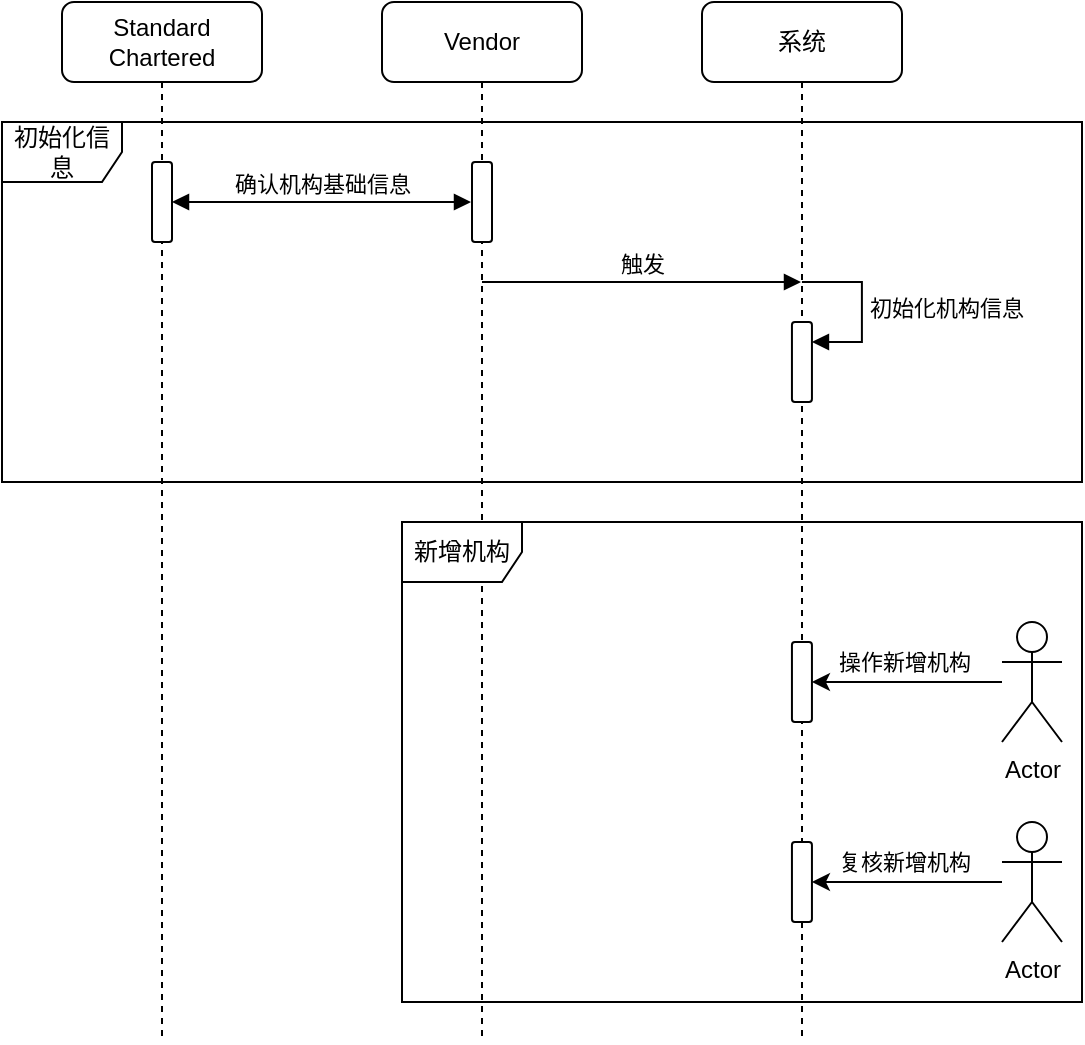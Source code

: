 <mxfile version="21.3.4" type="github">
  <diagram name="Page-1" id="2YBvvXClWsGukQMizWep">
    <mxGraphModel dx="989" dy="554" grid="1" gridSize="10" guides="1" tooltips="1" connect="1" arrows="1" fold="1" page="1" pageScale="1" pageWidth="850" pageHeight="1100" math="0" shadow="0">
      <root>
        <mxCell id="0" />
        <mxCell id="1" parent="0" />
        <mxCell id="HsPvvpVKl6wt8FLx81A3-1" value="Standard Chartered" style="shape=umlLifeline;perimeter=lifelinePerimeter;whiteSpace=wrap;html=1;container=1;dropTarget=0;collapsible=0;recursiveResize=0;outlineConnect=0;portConstraint=eastwest;newEdgeStyle={&quot;edgeStyle&quot;:&quot;elbowEdgeStyle&quot;,&quot;elbow&quot;:&quot;vertical&quot;,&quot;curved&quot;:0,&quot;rounded&quot;:0};rounded=1;" vertex="1" parent="1">
          <mxGeometry x="190" y="40" width="100" height="520" as="geometry" />
        </mxCell>
        <mxCell id="HsPvvpVKl6wt8FLx81A3-3" value="" style="html=1;points=[];perimeter=orthogonalPerimeter;outlineConnect=0;targetShapes=umlLifeline;portConstraint=eastwest;newEdgeStyle={&quot;edgeStyle&quot;:&quot;elbowEdgeStyle&quot;,&quot;elbow&quot;:&quot;vertical&quot;,&quot;curved&quot;:0,&quot;rounded&quot;:0};rounded=1;" vertex="1" parent="HsPvvpVKl6wt8FLx81A3-1">
          <mxGeometry x="45" y="80" width="10" height="40" as="geometry" />
        </mxCell>
        <mxCell id="HsPvvpVKl6wt8FLx81A3-2" value="Vendor" style="shape=umlLifeline;perimeter=lifelinePerimeter;whiteSpace=wrap;html=1;container=1;dropTarget=0;collapsible=0;recursiveResize=0;outlineConnect=0;portConstraint=eastwest;newEdgeStyle={&quot;edgeStyle&quot;:&quot;elbowEdgeStyle&quot;,&quot;elbow&quot;:&quot;vertical&quot;,&quot;curved&quot;:0,&quot;rounded&quot;:0};rounded=1;" vertex="1" parent="1">
          <mxGeometry x="350" y="40" width="100" height="520" as="geometry" />
        </mxCell>
        <mxCell id="HsPvvpVKl6wt8FLx81A3-4" value="" style="html=1;points=[];perimeter=orthogonalPerimeter;outlineConnect=0;targetShapes=umlLifeline;portConstraint=eastwest;newEdgeStyle={&quot;edgeStyle&quot;:&quot;elbowEdgeStyle&quot;,&quot;elbow&quot;:&quot;vertical&quot;,&quot;curved&quot;:0,&quot;rounded&quot;:0};rounded=1;" vertex="1" parent="HsPvvpVKl6wt8FLx81A3-2">
          <mxGeometry x="45" y="80" width="10" height="40" as="geometry" />
        </mxCell>
        <mxCell id="HsPvvpVKl6wt8FLx81A3-5" value="确认机构基础信息" style="html=1;verticalAlign=bottom;endArrow=block;edgeStyle=elbowEdgeStyle;elbow=vertical;curved=0;rounded=0;startArrow=block;startFill=1;" edge="1" parent="1">
          <mxGeometry width="80" relative="1" as="geometry">
            <mxPoint x="245" y="140" as="sourcePoint" />
            <mxPoint x="394.5" y="140" as="targetPoint" />
          </mxGeometry>
        </mxCell>
        <mxCell id="HsPvvpVKl6wt8FLx81A3-12" value="初始化信息" style="shape=umlFrame;whiteSpace=wrap;html=1;pointerEvents=0;rounded=1;" vertex="1" parent="1">
          <mxGeometry x="160" y="100" width="540" height="180" as="geometry" />
        </mxCell>
        <mxCell id="HsPvvpVKl6wt8FLx81A3-13" value="新增机构" style="shape=umlFrame;whiteSpace=wrap;html=1;pointerEvents=0;rounded=1;" vertex="1" parent="1">
          <mxGeometry x="360" y="300" width="340" height="240" as="geometry" />
        </mxCell>
        <mxCell id="HsPvvpVKl6wt8FLx81A3-19" value="系统" style="shape=umlLifeline;perimeter=lifelinePerimeter;whiteSpace=wrap;html=1;container=1;dropTarget=0;collapsible=0;recursiveResize=0;outlineConnect=0;portConstraint=eastwest;newEdgeStyle={&quot;edgeStyle&quot;:&quot;elbowEdgeStyle&quot;,&quot;elbow&quot;:&quot;vertical&quot;,&quot;curved&quot;:0,&quot;rounded&quot;:0};rounded=1;" vertex="1" parent="1">
          <mxGeometry x="510" y="40" width="100" height="520" as="geometry" />
        </mxCell>
        <mxCell id="HsPvvpVKl6wt8FLx81A3-9" value="" style="html=1;points=[];perimeter=orthogonalPerimeter;outlineConnect=0;targetShapes=umlLifeline;portConstraint=eastwest;newEdgeStyle={&quot;edgeStyle&quot;:&quot;elbowEdgeStyle&quot;,&quot;elbow&quot;:&quot;vertical&quot;,&quot;curved&quot;:0,&quot;rounded&quot;:0};rounded=1;" vertex="1" parent="HsPvvpVKl6wt8FLx81A3-19">
          <mxGeometry x="44.97" y="160" width="10" height="40" as="geometry" />
        </mxCell>
        <mxCell id="HsPvvpVKl6wt8FLx81A3-10" value="初始化机构信息" style="html=1;align=left;spacingLeft=2;endArrow=block;rounded=0;edgeStyle=orthogonalEdgeStyle;curved=0;rounded=0;" edge="1" target="HsPvvpVKl6wt8FLx81A3-9" parent="HsPvvpVKl6wt8FLx81A3-19">
          <mxGeometry relative="1" as="geometry">
            <mxPoint x="49.97" y="140" as="sourcePoint" />
            <Array as="points">
              <mxPoint x="79.97" y="170" />
            </Array>
          </mxGeometry>
        </mxCell>
        <mxCell id="HsPvvpVKl6wt8FLx81A3-14" value="" style="html=1;points=[];perimeter=orthogonalPerimeter;outlineConnect=0;targetShapes=umlLifeline;portConstraint=eastwest;newEdgeStyle={&quot;edgeStyle&quot;:&quot;elbowEdgeStyle&quot;,&quot;elbow&quot;:&quot;vertical&quot;,&quot;curved&quot;:0,&quot;rounded&quot;:0};rounded=1;" vertex="1" parent="HsPvvpVKl6wt8FLx81A3-19">
          <mxGeometry x="44.97" y="320" width="10" height="40" as="geometry" />
        </mxCell>
        <mxCell id="HsPvvpVKl6wt8FLx81A3-18" value="" style="html=1;points=[];perimeter=orthogonalPerimeter;outlineConnect=0;targetShapes=umlLifeline;portConstraint=eastwest;newEdgeStyle={&quot;edgeStyle&quot;:&quot;elbowEdgeStyle&quot;,&quot;elbow&quot;:&quot;vertical&quot;,&quot;curved&quot;:0,&quot;rounded&quot;:0};rounded=1;" vertex="1" parent="HsPvvpVKl6wt8FLx81A3-19">
          <mxGeometry x="44.97" y="420" width="10" height="40" as="geometry" />
        </mxCell>
        <mxCell id="HsPvvpVKl6wt8FLx81A3-23" value="触发" style="html=1;verticalAlign=bottom;endArrow=block;edgeStyle=elbowEdgeStyle;elbow=vertical;curved=0;rounded=0;" edge="1" parent="1" target="HsPvvpVKl6wt8FLx81A3-19">
          <mxGeometry width="80" relative="1" as="geometry">
            <mxPoint x="400" y="180" as="sourcePoint" />
            <mxPoint x="480" y="180" as="targetPoint" />
          </mxGeometry>
        </mxCell>
        <mxCell id="HsPvvpVKl6wt8FLx81A3-11" value="Actor" style="shape=umlActor;verticalLabelPosition=bottom;verticalAlign=top;html=1;rounded=1;" vertex="1" parent="1">
          <mxGeometry x="660" y="350" width="30" height="60" as="geometry" />
        </mxCell>
        <mxCell id="HsPvvpVKl6wt8FLx81A3-15" value="操作新增机构" style="edgeStyle=orthogonalEdgeStyle;rounded=1;orthogonalLoop=1;jettySize=auto;html=1;" edge="1" parent="1" source="HsPvvpVKl6wt8FLx81A3-11" target="HsPvvpVKl6wt8FLx81A3-14">
          <mxGeometry x="0.032" y="-10" relative="1" as="geometry">
            <mxPoint as="offset" />
          </mxGeometry>
        </mxCell>
        <mxCell id="HsPvvpVKl6wt8FLx81A3-17" value="Actor" style="shape=umlActor;verticalLabelPosition=bottom;verticalAlign=top;html=1;rounded=1;" vertex="1" parent="1">
          <mxGeometry x="660" y="450" width="30" height="60" as="geometry" />
        </mxCell>
        <mxCell id="HsPvvpVKl6wt8FLx81A3-16" value="复核新增机构" style="edgeStyle=orthogonalEdgeStyle;rounded=1;orthogonalLoop=1;jettySize=auto;html=1;" edge="1" parent="1" source="HsPvvpVKl6wt8FLx81A3-17" target="HsPvvpVKl6wt8FLx81A3-18">
          <mxGeometry x="0.032" y="-10" relative="1" as="geometry">
            <mxPoint as="offset" />
          </mxGeometry>
        </mxCell>
      </root>
    </mxGraphModel>
  </diagram>
</mxfile>
